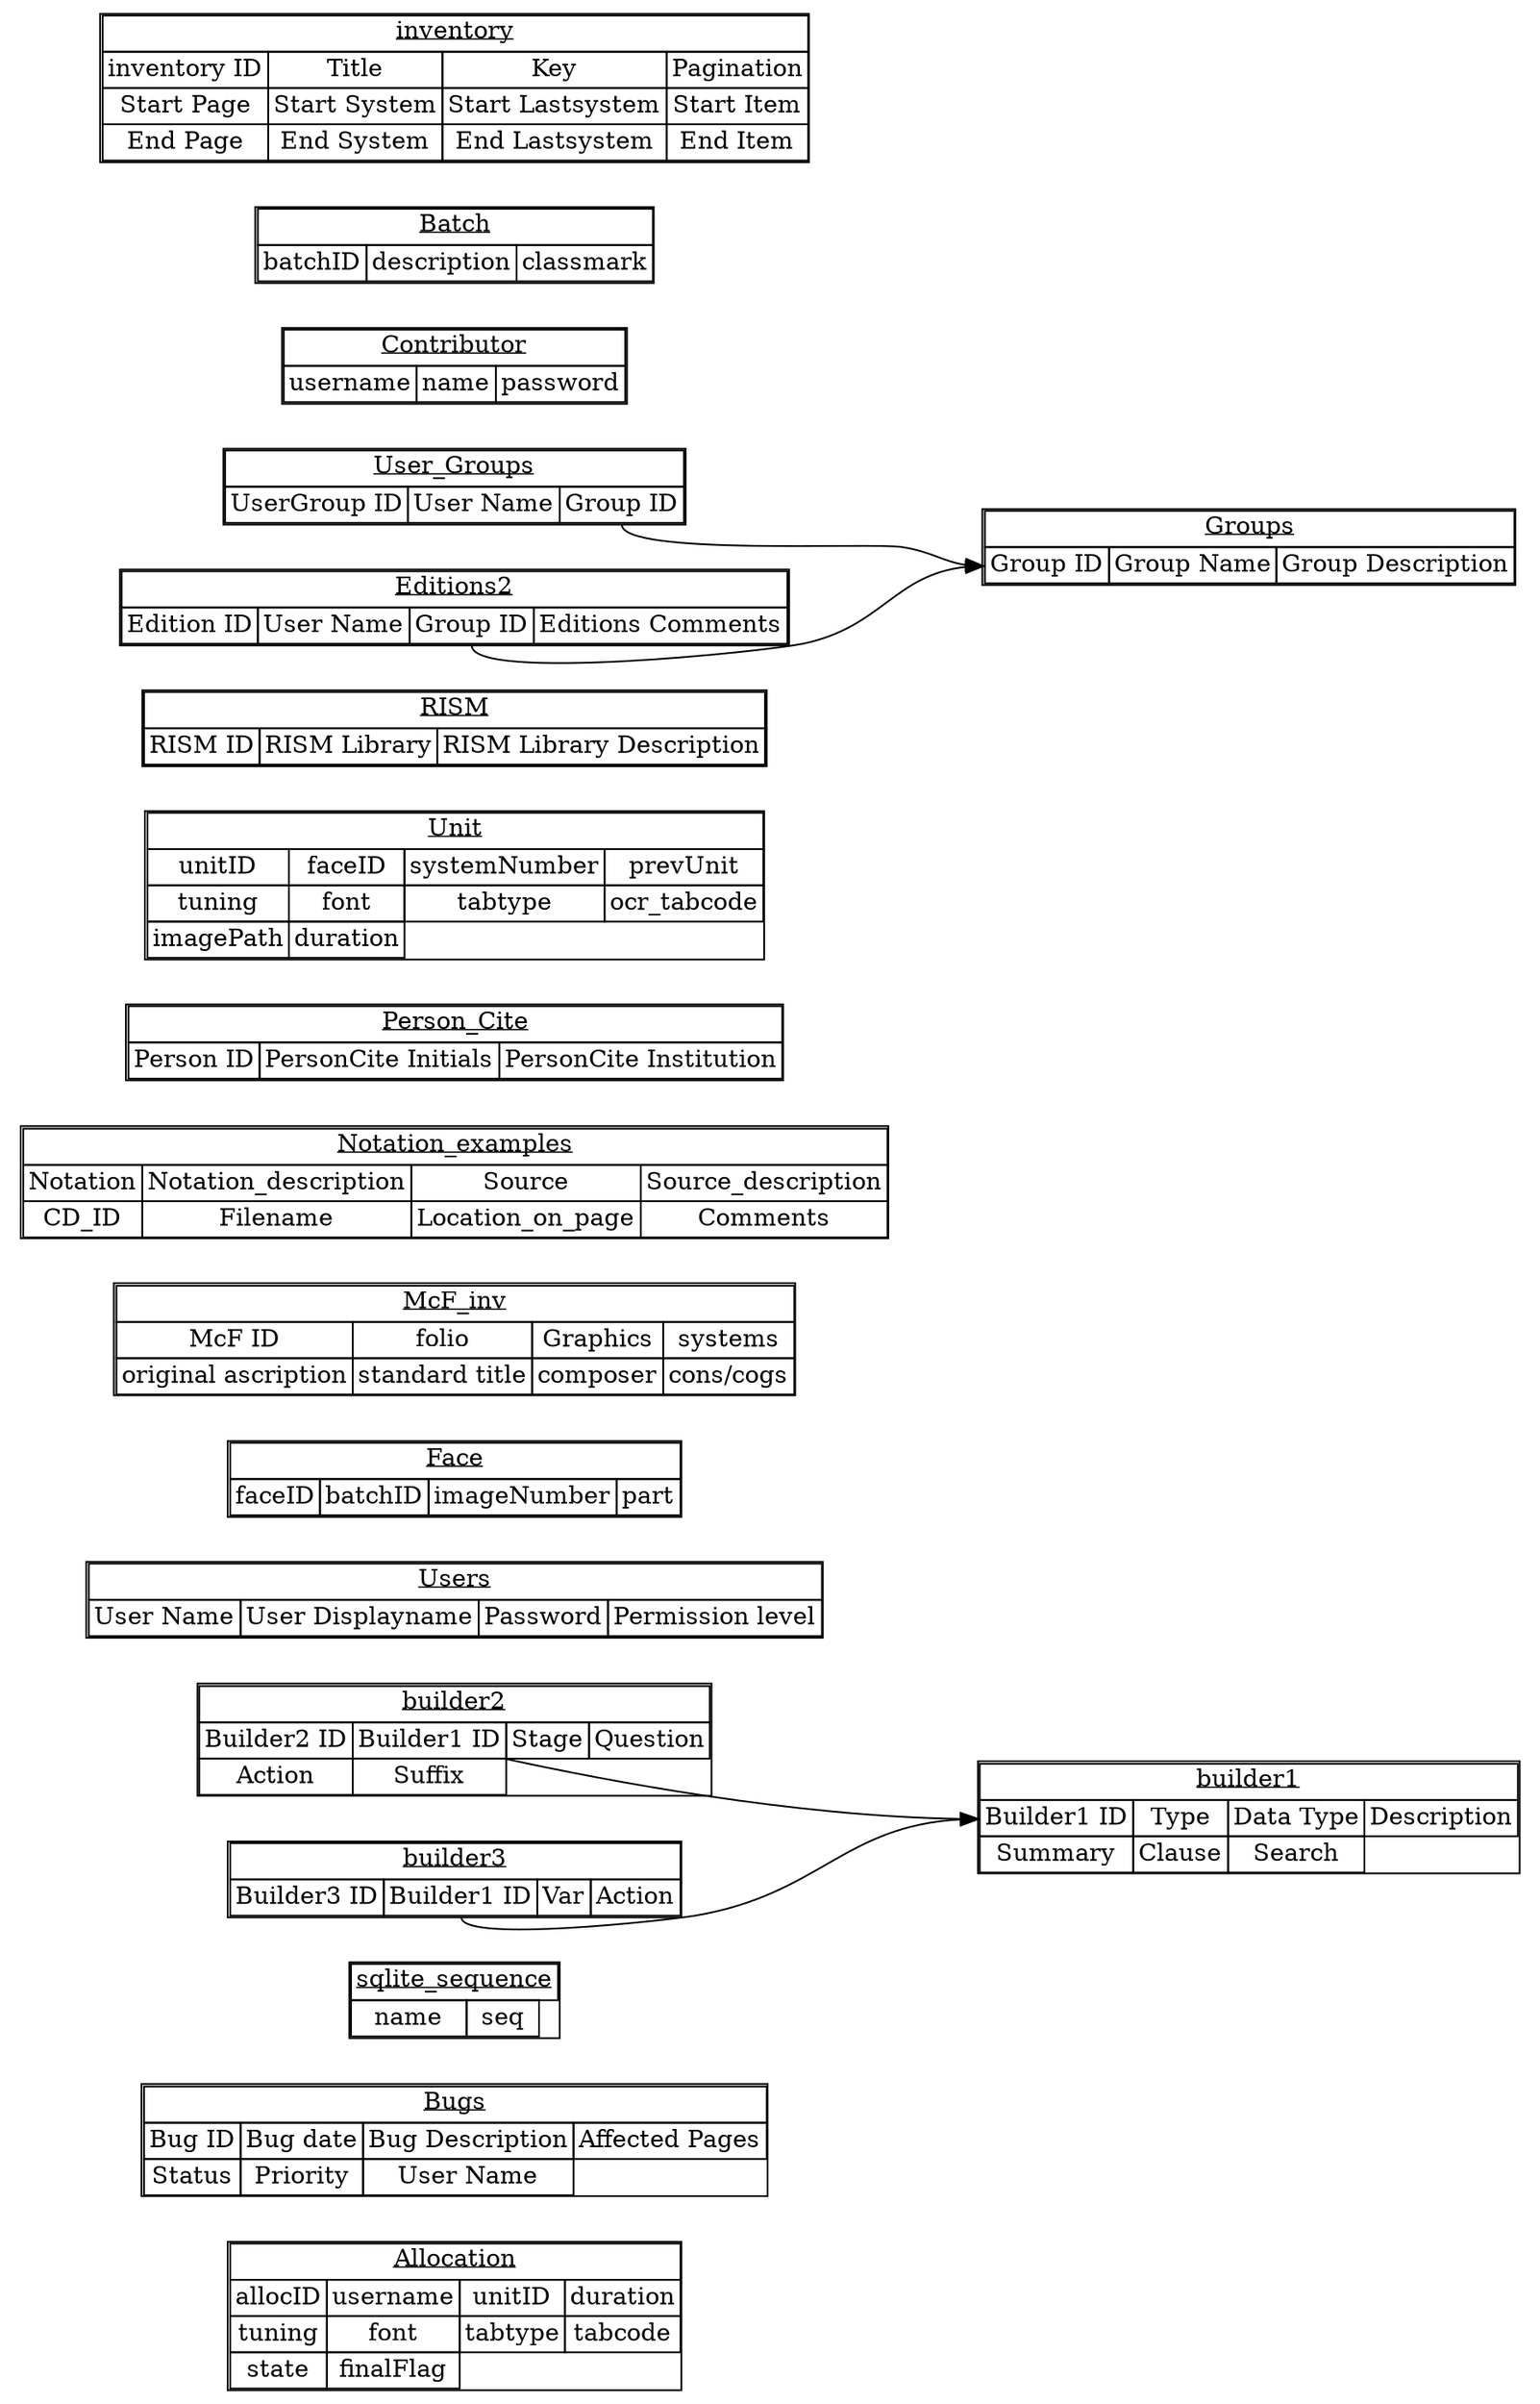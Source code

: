 digraph sqliteschema {
node [shape=plaintext];
rankdir=LR
splines=true
overlap=scale
Allocation [label=<<TABLE CELLSPACING="0"><TR><TD COLSPAN="4"><U>Allocation</U></TD></TR><TR><TD PORT="allocID">allocID</TD><TD PORT="username">username</TD><TD PORT="unitID">unitID</TD><TD PORT="duration">duration</TD></TR><TR><TD PORT="tuning">tuning</TD><TD PORT="font">font</TD><TD PORT="tabtype">tabtype</TD><TD PORT="tabcode">tabcode</TD></TR><TR><TD PORT="state">state</TD><TD PORT="finalFlag">finalFlag</TD></TR></TABLE>>];
Bugs [label=<<TABLE CELLSPACING="0"><TR><TD COLSPAN="4"><U>Bugs</U></TD></TR><TR><TD PORT="Bug ID">Bug ID</TD><TD PORT="Bug date">Bug date</TD><TD PORT="Bug Description">Bug Description</TD><TD PORT="Affected Pages">Affected Pages</TD></TR><TR><TD PORT="Status">Status</TD><TD PORT="Priority">Priority</TD><TD PORT="User Name">User Name</TD></TR></TABLE>>];
sqlite_sequence [label=<<TABLE CELLSPACING="0"><TR><TD COLSPAN="4"><U>sqlite_sequence</U></TD></TR><TR><TD PORT="name">name</TD><TD PORT="seq">seq</TD></TR></TABLE>>];
builder1 [label=<<TABLE CELLSPACING="0"><TR><TD COLSPAN="4"><U>builder1</U></TD></TR><TR><TD PORT="Builder1 ID">Builder1 ID</TD><TD PORT="Type">Type</TD><TD PORT="Data Type">Data Type</TD><TD PORT="Description">Description</TD></TR><TR><TD PORT="Summary">Summary</TD><TD PORT="Clause">Clause</TD><TD PORT="Search">Search</TD></TR></TABLE>>];
builder2 [label=<<TABLE CELLSPACING="0"><TR><TD COLSPAN="4"><U>builder2</U></TD></TR><TR><TD PORT="Builder2 ID">Builder2 ID</TD><TD PORT="Builder1 ID">Builder1 ID</TD><TD PORT="Stage">Stage</TD><TD PORT="Question">Question</TD></TR><TR><TD PORT="Action">Action</TD><TD PORT="Suffix">Suffix</TD></TR></TABLE>>];
builder3 [label=<<TABLE CELLSPACING="0"><TR><TD COLSPAN="4"><U>builder3</U></TD></TR><TR><TD PORT="Builder3 ID">Builder3 ID</TD><TD PORT="Builder1 ID">Builder1 ID</TD><TD PORT="Var">Var</TD><TD PORT="Action">Action</TD></TR></TABLE>>];
Users [label=<<TABLE CELLSPACING="0"><TR><TD COLSPAN="4"><U>Users</U></TD></TR><TR><TD PORT="User Name">User Name</TD><TD PORT="User Displayname">User Displayname</TD><TD PORT="Password">Password</TD><TD PORT="Permission level">Permission level</TD></TR></TABLE>>];
Face [label=<<TABLE CELLSPACING="0"><TR><TD COLSPAN="4"><U>Face</U></TD></TR><TR><TD PORT="faceID">faceID</TD><TD PORT="batchID">batchID</TD><TD PORT="imageNumber">imageNumber</TD><TD PORT="part">part</TD></TR></TABLE>>];
McF_inv [label=<<TABLE CELLSPACING="0"><TR><TD COLSPAN="4"><U>McF_inv</U></TD></TR><TR><TD PORT="McF ID">McF ID</TD><TD PORT="folio">folio</TD><TD PORT="Graphics">Graphics</TD><TD PORT="systems">systems</TD></TR><TR><TD PORT="original ascription">original ascription</TD><TD PORT="standard title">standard title</TD><TD PORT="composer">composer</TD><TD PORT="cons/cogs">cons/cogs</TD></TR></TABLE>>];
Notation_examples [label=<<TABLE CELLSPACING="0"><TR><TD COLSPAN="4"><U>Notation_examples</U></TD></TR><TR><TD PORT="Notation">Notation</TD><TD PORT="Notation_description">Notation_description</TD><TD PORT="Source">Source</TD><TD PORT="Source_description">Source_description</TD></TR><TR><TD PORT="CD_ID">CD_ID</TD><TD PORT="Filename">Filename</TD><TD PORT="Location_on_page">Location_on_page</TD><TD PORT="Comments">Comments</TD></TR></TABLE>>];
Person_Cite [label=<<TABLE CELLSPACING="0"><TR><TD COLSPAN="4"><U>Person_Cite</U></TD></TR><TR><TD PORT="Person ID">Person ID</TD><TD PORT="PersonCite Initials">PersonCite Initials</TD><TD PORT="PersonCite Institution">PersonCite Institution</TD></TR></TABLE>>];
Unit [label=<<TABLE CELLSPACING="0"><TR><TD COLSPAN="4"><U>Unit</U></TD></TR><TR><TD PORT="unitID">unitID</TD><TD PORT="faceID">faceID</TD><TD PORT="systemNumber">systemNumber</TD><TD PORT="prevUnit">prevUnit</TD></TR><TR><TD PORT="tuning">tuning</TD><TD PORT="font">font</TD><TD PORT="tabtype">tabtype</TD><TD PORT="ocr_tabcode">ocr_tabcode</TD></TR><TR><TD PORT="imagePath">imagePath</TD><TD PORT="duration">duration</TD></TR></TABLE>>];
RISM [label=<<TABLE CELLSPACING="0"><TR><TD COLSPAN="4"><U>RISM</U></TD></TR><TR><TD PORT="RISM ID">RISM ID</TD><TD PORT="RISM Library">RISM Library</TD><TD PORT="RISM Library Description">RISM Library Description</TD></TR></TABLE>>];
User_Groups [label=<<TABLE CELLSPACING="0"><TR><TD COLSPAN="4"><U>User_Groups</U></TD></TR><TR><TD PORT="UserGroup ID">UserGroup ID</TD><TD PORT="User Name">User Name</TD><TD PORT="Group ID">Group ID</TD></TR></TABLE>>];
Groups [label=<<TABLE CELLSPACING="0"><TR><TD COLSPAN="4"><U>Groups</U></TD></TR><TR><TD PORT="Group ID">Group ID</TD><TD PORT="Group Name">Group Name</TD><TD PORT="Group Description">Group Description</TD></TR></TABLE>>];
Editions2 [label=<<TABLE CELLSPACING="0"><TR><TD COLSPAN="4"><U>Editions2</U></TD></TR><TR><TD PORT="Edition ID">Edition ID</TD><TD PORT="User Name">User Name</TD><TD PORT="Group ID">Group ID</TD><TD PORT="Editions Comments">Editions Comments</TD></TR></TABLE>>];
Contributor [label=<<TABLE CELLSPACING="0"><TR><TD COLSPAN="4"><U>Contributor</U></TD></TR><TR><TD PORT="username">username</TD><TD PORT="name">name</TD><TD PORT="password">password</TD></TR></TABLE>>];
Batch [label=<<TABLE CELLSPACING="0"><TR><TD COLSPAN="4"><U>Batch</U></TD></TR><TR><TD PORT="batchID">batchID</TD><TD PORT="description">description</TD><TD PORT="classmark">classmark</TD></TR></TABLE>>];
inventory [label=<<TABLE CELLSPACING="0"><TR><TD COLSPAN="4"><U>inventory</U></TD></TR><TR><TD PORT="inventory ID">inventory ID</TD><TD PORT="Title">Title</TD><TD PORT="Key">Key</TD><TD PORT="Pagination">Pagination</TD></TR><TR><TD PORT="Start Page">Start Page</TD><TD PORT="Start System">Start System</TD><TD PORT="Start Lastsystem">Start Lastsystem</TD><TD PORT="Start Item">Start Item</TD></TR><TR><TD PORT="End Page">End Page</TD><TD PORT="End System">End System</TD><TD PORT="End Lastsystem">End Lastsystem</TD><TD PORT="End Item">End Item</TD></TR></TABLE>>];
"builder2":"Builder1 ID" -> "builder1":"Builder1 ID";
"builder3":"Builder1 ID" -> "builder1":"Builder1 ID";
"User_Groups":"Group ID" -> "Groups":"Group ID";
"Editions2":"Group ID" -> "Groups":"Group ID";
}
